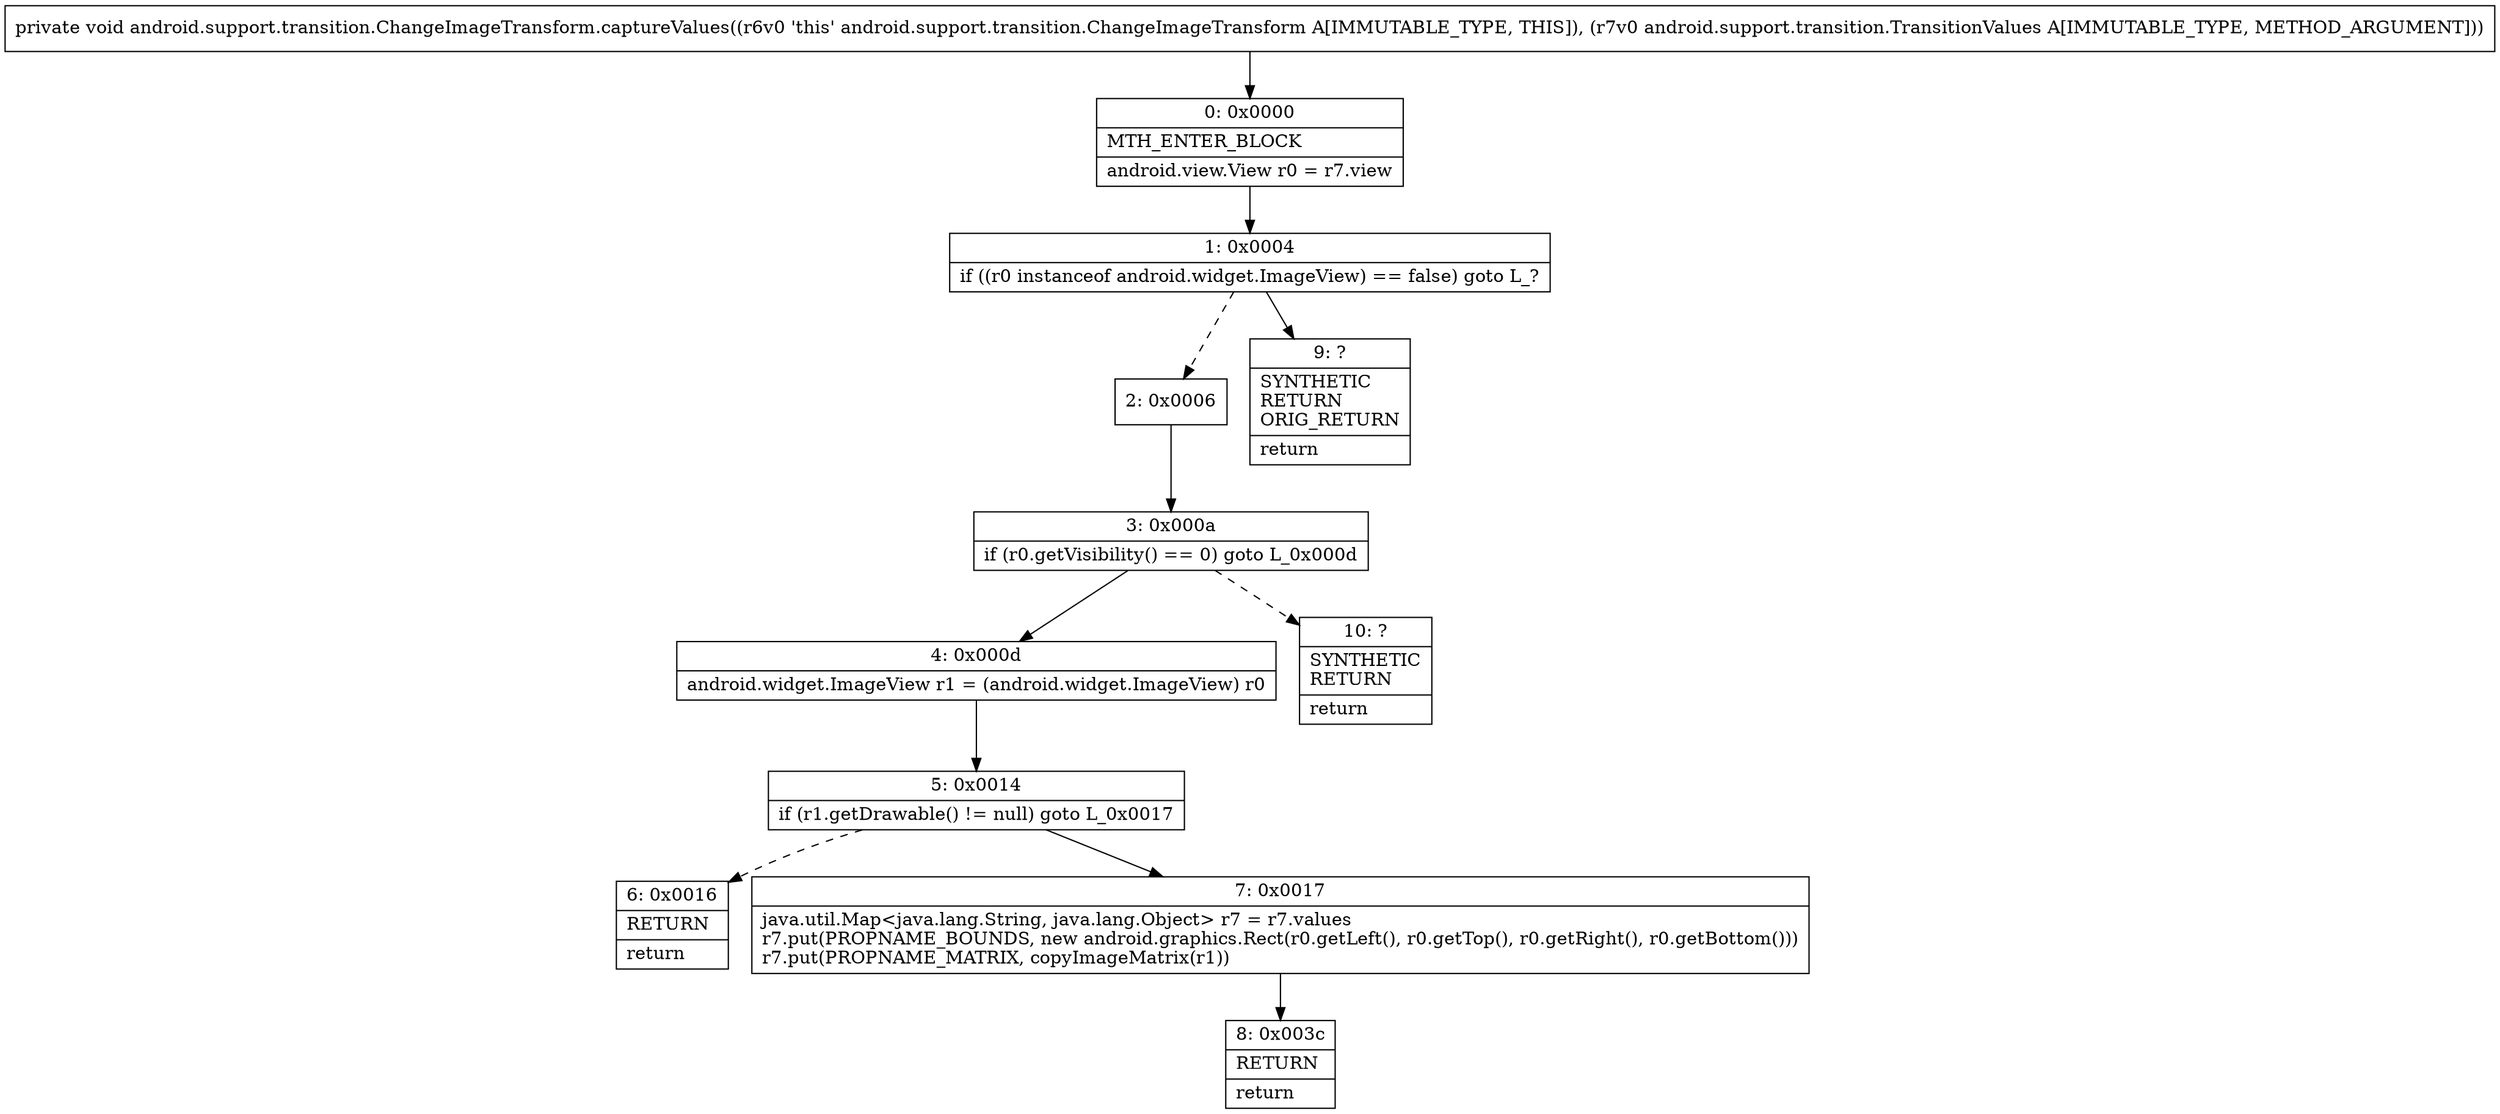 digraph "CFG forandroid.support.transition.ChangeImageTransform.captureValues(Landroid\/support\/transition\/TransitionValues;)V" {
Node_0 [shape=record,label="{0\:\ 0x0000|MTH_ENTER_BLOCK\l|android.view.View r0 = r7.view\l}"];
Node_1 [shape=record,label="{1\:\ 0x0004|if ((r0 instanceof android.widget.ImageView) == false) goto L_?\l}"];
Node_2 [shape=record,label="{2\:\ 0x0006}"];
Node_3 [shape=record,label="{3\:\ 0x000a|if (r0.getVisibility() == 0) goto L_0x000d\l}"];
Node_4 [shape=record,label="{4\:\ 0x000d|android.widget.ImageView r1 = (android.widget.ImageView) r0\l}"];
Node_5 [shape=record,label="{5\:\ 0x0014|if (r1.getDrawable() != null) goto L_0x0017\l}"];
Node_6 [shape=record,label="{6\:\ 0x0016|RETURN\l|return\l}"];
Node_7 [shape=record,label="{7\:\ 0x0017|java.util.Map\<java.lang.String, java.lang.Object\> r7 = r7.values\lr7.put(PROPNAME_BOUNDS, new android.graphics.Rect(r0.getLeft(), r0.getTop(), r0.getRight(), r0.getBottom()))\lr7.put(PROPNAME_MATRIX, copyImageMatrix(r1))\l}"];
Node_8 [shape=record,label="{8\:\ 0x003c|RETURN\l|return\l}"];
Node_9 [shape=record,label="{9\:\ ?|SYNTHETIC\lRETURN\lORIG_RETURN\l|return\l}"];
Node_10 [shape=record,label="{10\:\ ?|SYNTHETIC\lRETURN\l|return\l}"];
MethodNode[shape=record,label="{private void android.support.transition.ChangeImageTransform.captureValues((r6v0 'this' android.support.transition.ChangeImageTransform A[IMMUTABLE_TYPE, THIS]), (r7v0 android.support.transition.TransitionValues A[IMMUTABLE_TYPE, METHOD_ARGUMENT])) }"];
MethodNode -> Node_0;
Node_0 -> Node_1;
Node_1 -> Node_2[style=dashed];
Node_1 -> Node_9;
Node_2 -> Node_3;
Node_3 -> Node_4;
Node_3 -> Node_10[style=dashed];
Node_4 -> Node_5;
Node_5 -> Node_6[style=dashed];
Node_5 -> Node_7;
Node_7 -> Node_8;
}

